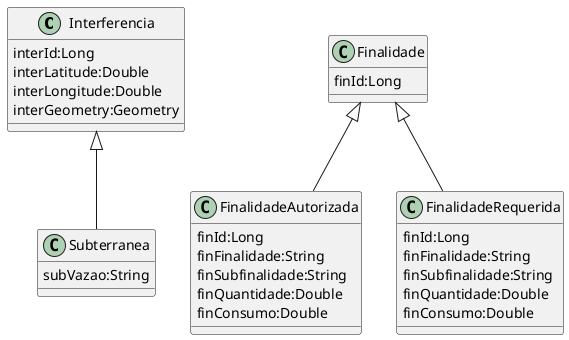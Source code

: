 @startuml
class Interferencia {
interId:Long
interLatitude:Double
interLongitude:Double
interGeometry:Geometry
}
class Subterranea extends Interferencia {
subVazao:String
}
class Finalidade {
 finId:Long
}
class FinalidadeAutorizada extends Finalidade {
 finId:Long
 finFinalidade:String
 finSubfinalidade:String
 finQuantidade:Double
 finConsumo:Double
}
class FinalidadeRequerida extends Finalidade {
 finId:Long
 finFinalidade:String
 finSubfinalidade:String
 finQuantidade:Double
 finConsumo:Double
}
@enduml